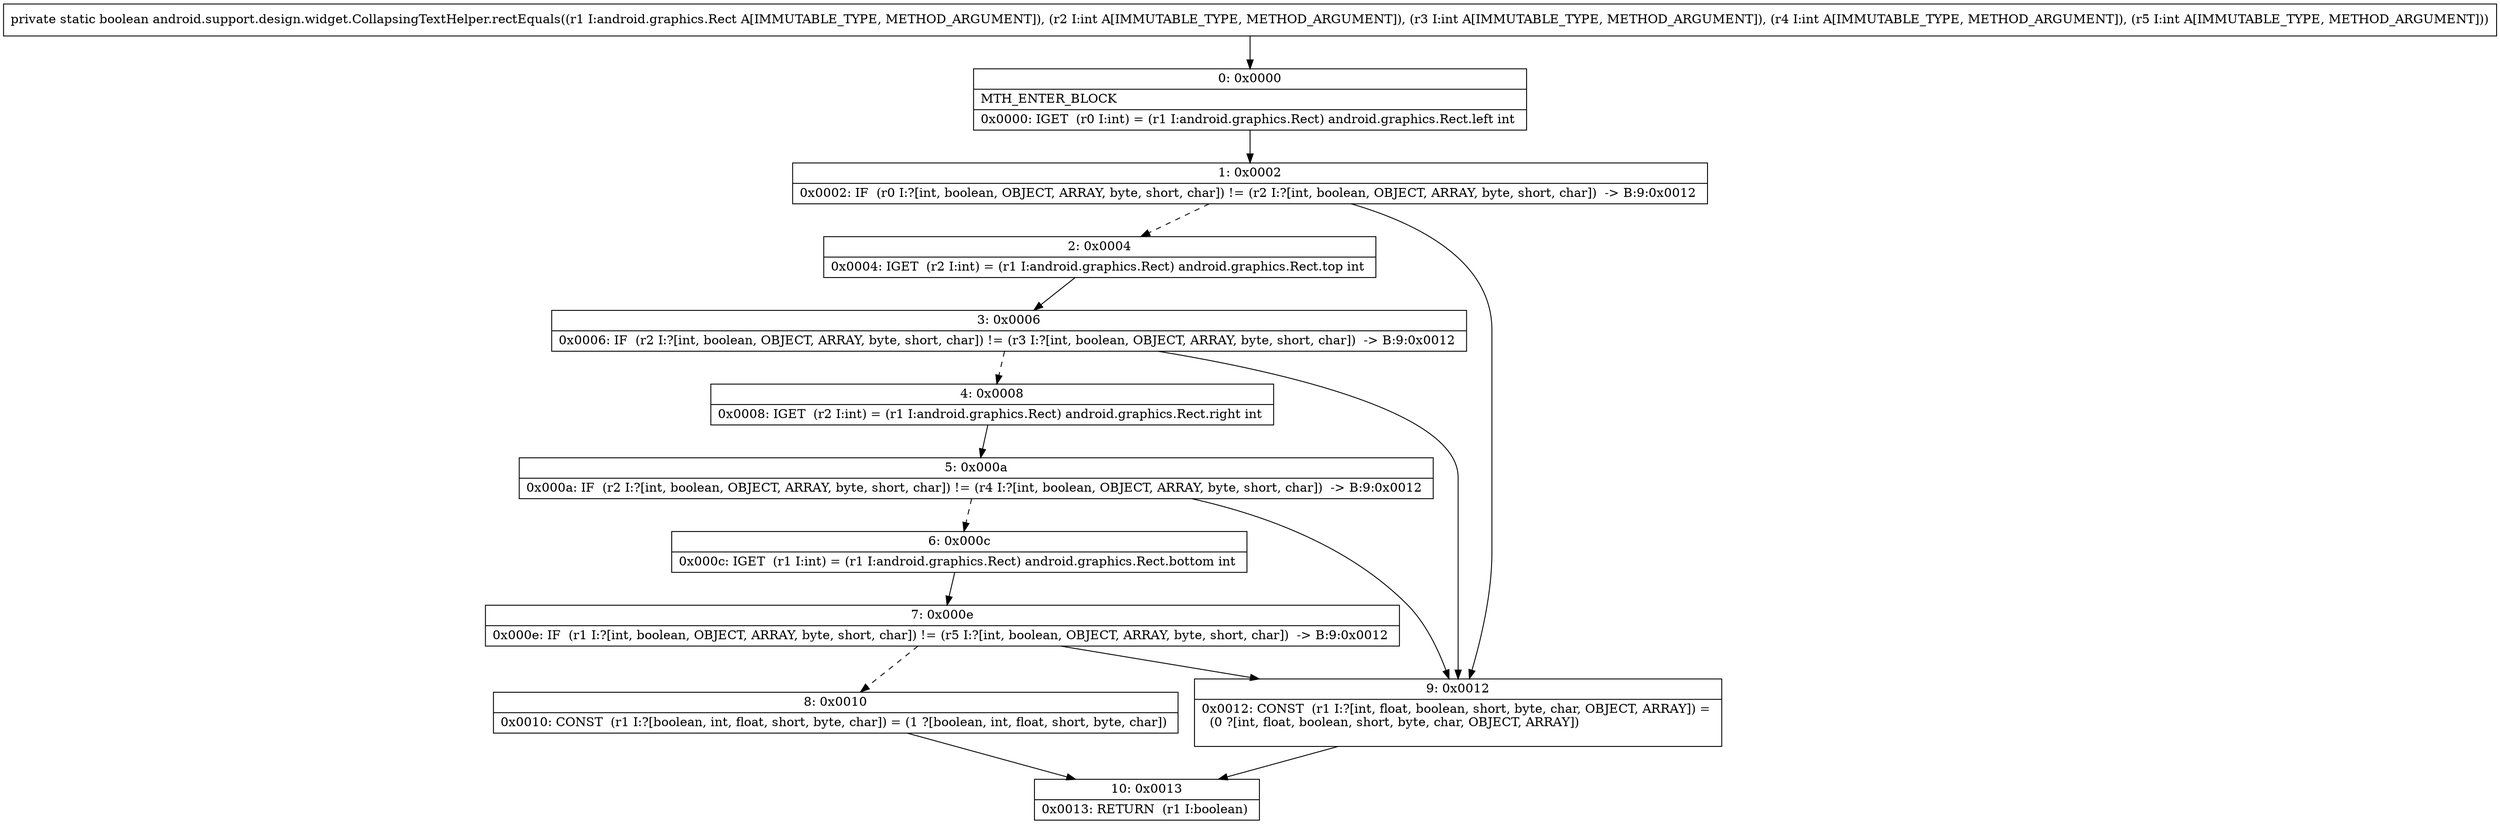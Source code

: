 digraph "CFG forandroid.support.design.widget.CollapsingTextHelper.rectEquals(Landroid\/graphics\/Rect;IIII)Z" {
Node_0 [shape=record,label="{0\:\ 0x0000|MTH_ENTER_BLOCK\l|0x0000: IGET  (r0 I:int) = (r1 I:android.graphics.Rect) android.graphics.Rect.left int \l}"];
Node_1 [shape=record,label="{1\:\ 0x0002|0x0002: IF  (r0 I:?[int, boolean, OBJECT, ARRAY, byte, short, char]) != (r2 I:?[int, boolean, OBJECT, ARRAY, byte, short, char])  \-\> B:9:0x0012 \l}"];
Node_2 [shape=record,label="{2\:\ 0x0004|0x0004: IGET  (r2 I:int) = (r1 I:android.graphics.Rect) android.graphics.Rect.top int \l}"];
Node_3 [shape=record,label="{3\:\ 0x0006|0x0006: IF  (r2 I:?[int, boolean, OBJECT, ARRAY, byte, short, char]) != (r3 I:?[int, boolean, OBJECT, ARRAY, byte, short, char])  \-\> B:9:0x0012 \l}"];
Node_4 [shape=record,label="{4\:\ 0x0008|0x0008: IGET  (r2 I:int) = (r1 I:android.graphics.Rect) android.graphics.Rect.right int \l}"];
Node_5 [shape=record,label="{5\:\ 0x000a|0x000a: IF  (r2 I:?[int, boolean, OBJECT, ARRAY, byte, short, char]) != (r4 I:?[int, boolean, OBJECT, ARRAY, byte, short, char])  \-\> B:9:0x0012 \l}"];
Node_6 [shape=record,label="{6\:\ 0x000c|0x000c: IGET  (r1 I:int) = (r1 I:android.graphics.Rect) android.graphics.Rect.bottom int \l}"];
Node_7 [shape=record,label="{7\:\ 0x000e|0x000e: IF  (r1 I:?[int, boolean, OBJECT, ARRAY, byte, short, char]) != (r5 I:?[int, boolean, OBJECT, ARRAY, byte, short, char])  \-\> B:9:0x0012 \l}"];
Node_8 [shape=record,label="{8\:\ 0x0010|0x0010: CONST  (r1 I:?[boolean, int, float, short, byte, char]) = (1 ?[boolean, int, float, short, byte, char]) \l}"];
Node_9 [shape=record,label="{9\:\ 0x0012|0x0012: CONST  (r1 I:?[int, float, boolean, short, byte, char, OBJECT, ARRAY]) = \l  (0 ?[int, float, boolean, short, byte, char, OBJECT, ARRAY])\l \l}"];
Node_10 [shape=record,label="{10\:\ 0x0013|0x0013: RETURN  (r1 I:boolean) \l}"];
MethodNode[shape=record,label="{private static boolean android.support.design.widget.CollapsingTextHelper.rectEquals((r1 I:android.graphics.Rect A[IMMUTABLE_TYPE, METHOD_ARGUMENT]), (r2 I:int A[IMMUTABLE_TYPE, METHOD_ARGUMENT]), (r3 I:int A[IMMUTABLE_TYPE, METHOD_ARGUMENT]), (r4 I:int A[IMMUTABLE_TYPE, METHOD_ARGUMENT]), (r5 I:int A[IMMUTABLE_TYPE, METHOD_ARGUMENT])) }"];
MethodNode -> Node_0;
Node_0 -> Node_1;
Node_1 -> Node_2[style=dashed];
Node_1 -> Node_9;
Node_2 -> Node_3;
Node_3 -> Node_4[style=dashed];
Node_3 -> Node_9;
Node_4 -> Node_5;
Node_5 -> Node_6[style=dashed];
Node_5 -> Node_9;
Node_6 -> Node_7;
Node_7 -> Node_8[style=dashed];
Node_7 -> Node_9;
Node_8 -> Node_10;
Node_9 -> Node_10;
}

